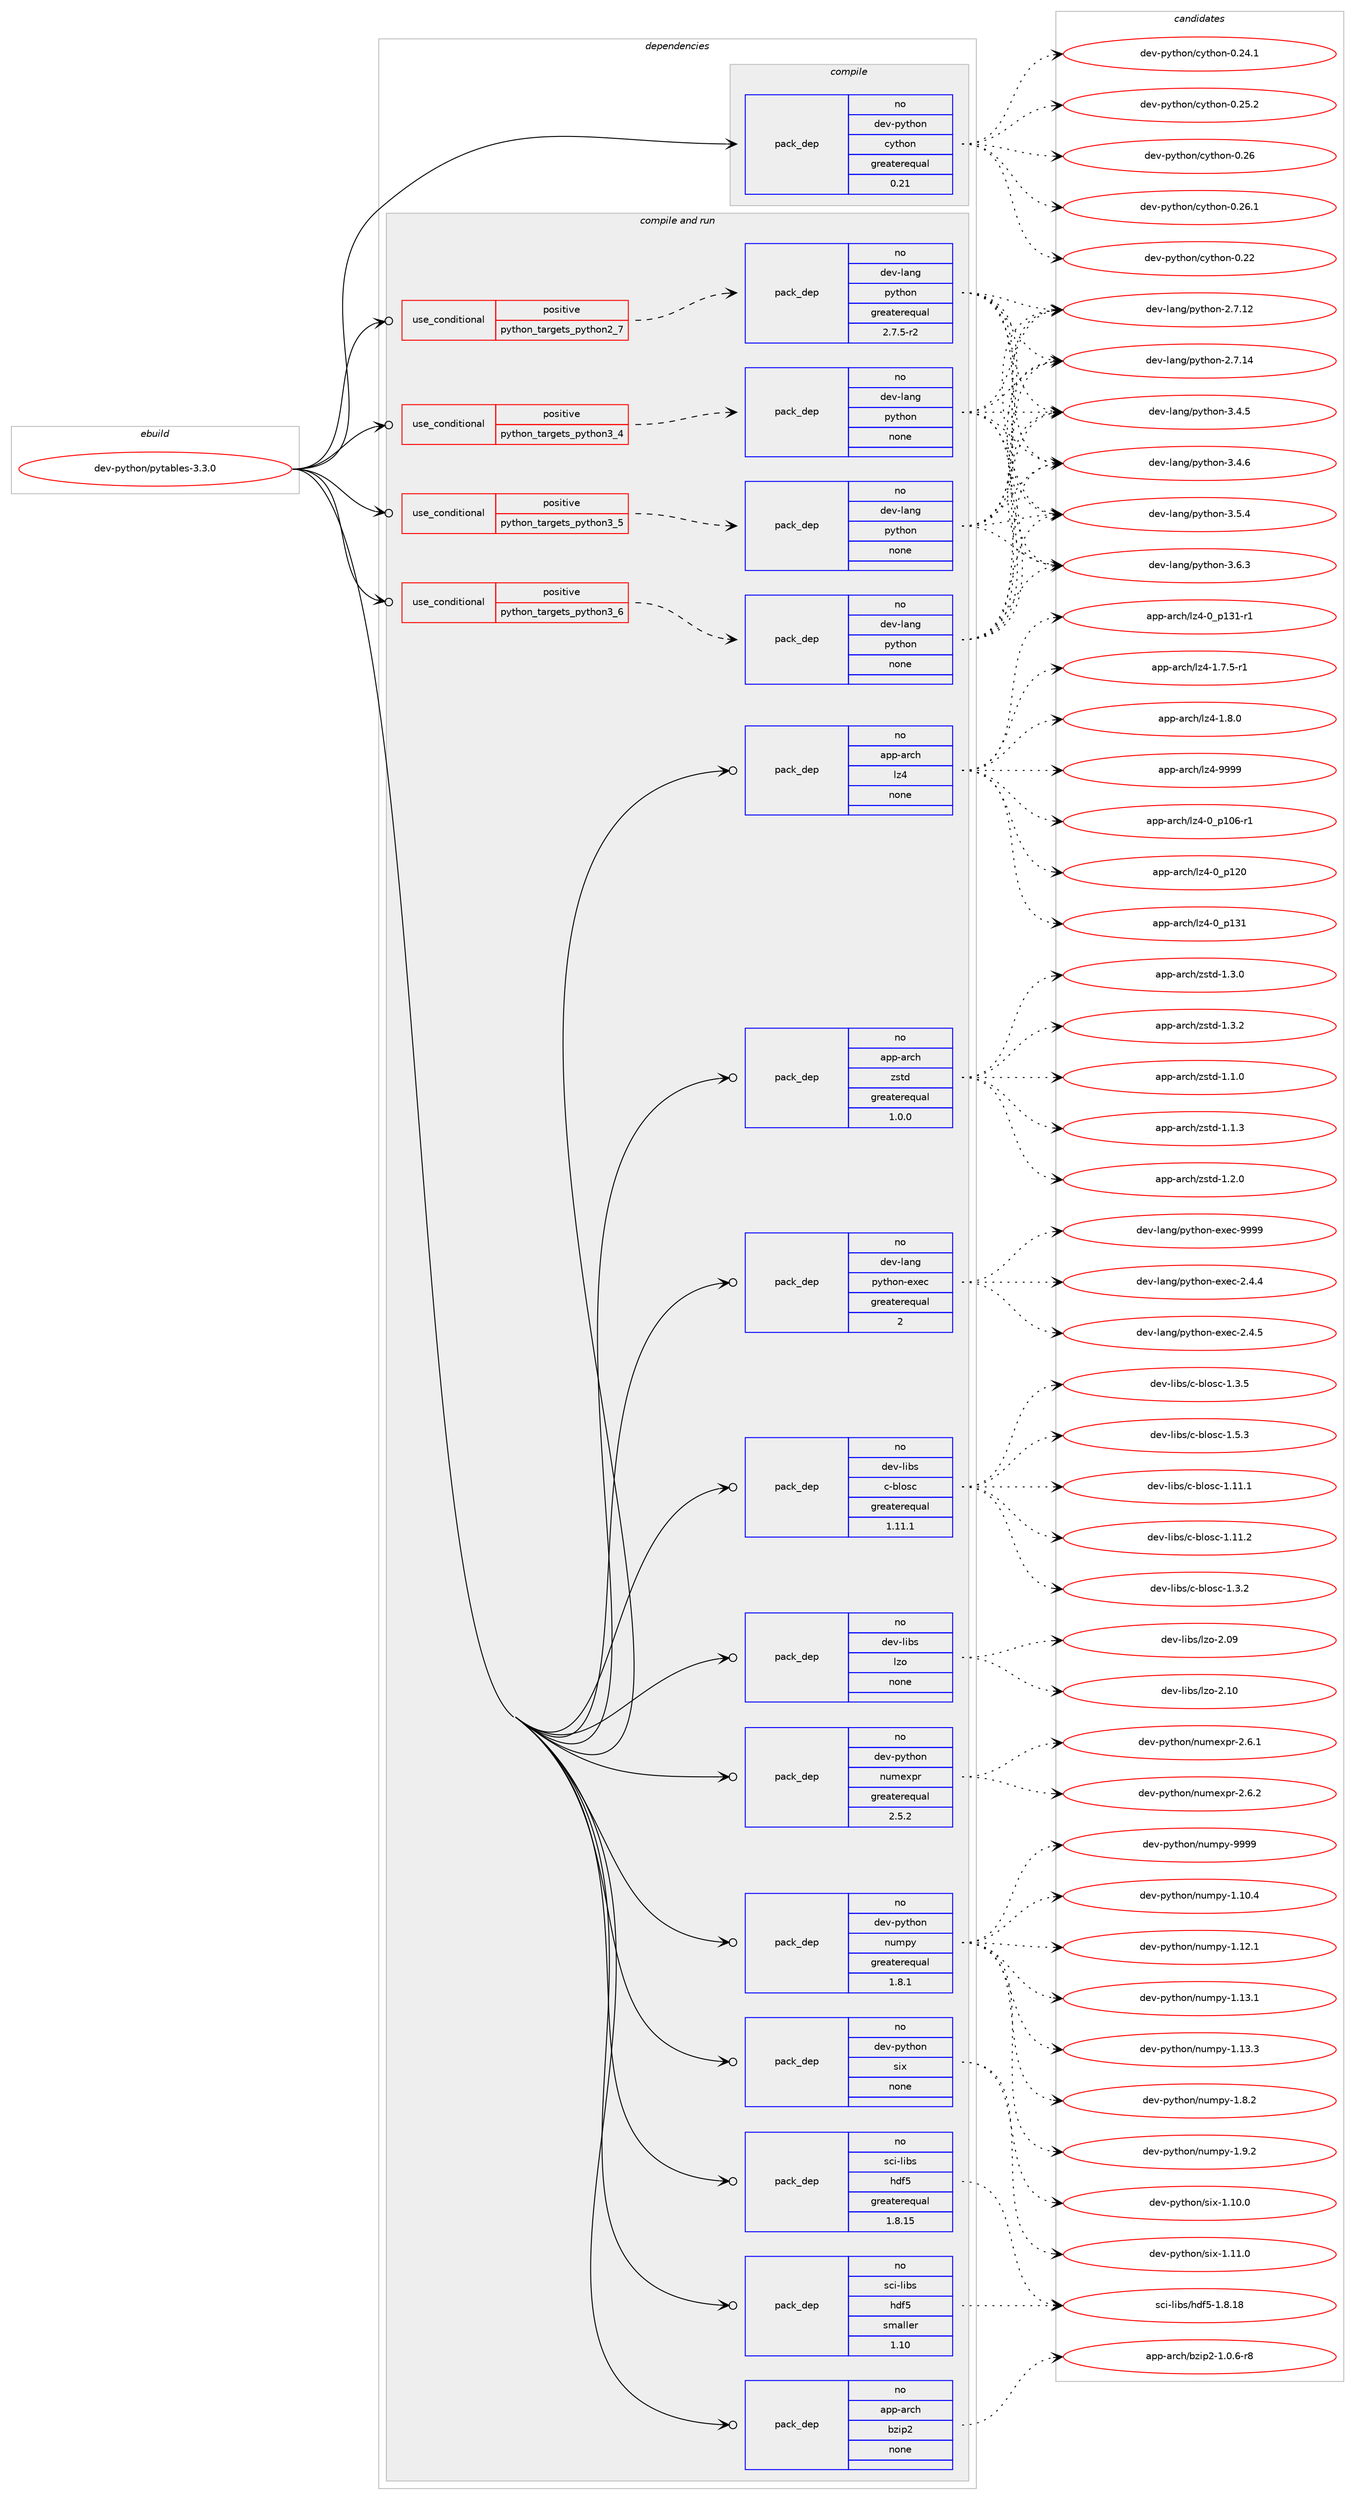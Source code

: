 digraph prolog {

# *************
# Graph options
# *************

newrank=true;
concentrate=true;
compound=true;
graph [rankdir=LR,fontname=Helvetica,fontsize=10,ranksep=1.5];#, ranksep=2.5, nodesep=0.2];
edge  [arrowhead=vee];
node  [fontname=Helvetica,fontsize=10];

# **********
# The ebuild
# **********

subgraph cluster_leftcol {
color=gray;
rank=same;
label=<<i>ebuild</i>>;
id [label="dev-python/pytables-3.3.0", color=red, width=4, href="../dev-python/pytables-3.3.0.svg"];
}

# ****************
# The dependencies
# ****************

subgraph cluster_midcol {
color=gray;
label=<<i>dependencies</i>>;
subgraph cluster_compile {
fillcolor="#eeeeee";
style=filled;
label=<<i>compile</i>>;
subgraph pack136099 {
dependency179479 [label=<<TABLE BORDER="0" CELLBORDER="1" CELLSPACING="0" CELLPADDING="4" WIDTH="220"><TR><TD ROWSPAN="6" CELLPADDING="30">pack_dep</TD></TR><TR><TD WIDTH="110">no</TD></TR><TR><TD>dev-python</TD></TR><TR><TD>cython</TD></TR><TR><TD>greaterequal</TD></TR><TR><TD>0.21</TD></TR></TABLE>>, shape=none, color=blue];
}
id:e -> dependency179479:w [weight=20,style="solid",arrowhead="vee"];
}
subgraph cluster_compileandrun {
fillcolor="#eeeeee";
style=filled;
label=<<i>compile and run</i>>;
subgraph cond39445 {
dependency179480 [label=<<TABLE BORDER="0" CELLBORDER="1" CELLSPACING="0" CELLPADDING="4"><TR><TD ROWSPAN="3" CELLPADDING="10">use_conditional</TD></TR><TR><TD>positive</TD></TR><TR><TD>python_targets_python2_7</TD></TR></TABLE>>, shape=none, color=red];
subgraph pack136100 {
dependency179481 [label=<<TABLE BORDER="0" CELLBORDER="1" CELLSPACING="0" CELLPADDING="4" WIDTH="220"><TR><TD ROWSPAN="6" CELLPADDING="30">pack_dep</TD></TR><TR><TD WIDTH="110">no</TD></TR><TR><TD>dev-lang</TD></TR><TR><TD>python</TD></TR><TR><TD>greaterequal</TD></TR><TR><TD>2.7.5-r2</TD></TR></TABLE>>, shape=none, color=blue];
}
dependency179480:e -> dependency179481:w [weight=20,style="dashed",arrowhead="vee"];
}
id:e -> dependency179480:w [weight=20,style="solid",arrowhead="odotvee"];
subgraph cond39446 {
dependency179482 [label=<<TABLE BORDER="0" CELLBORDER="1" CELLSPACING="0" CELLPADDING="4"><TR><TD ROWSPAN="3" CELLPADDING="10">use_conditional</TD></TR><TR><TD>positive</TD></TR><TR><TD>python_targets_python3_4</TD></TR></TABLE>>, shape=none, color=red];
subgraph pack136101 {
dependency179483 [label=<<TABLE BORDER="0" CELLBORDER="1" CELLSPACING="0" CELLPADDING="4" WIDTH="220"><TR><TD ROWSPAN="6" CELLPADDING="30">pack_dep</TD></TR><TR><TD WIDTH="110">no</TD></TR><TR><TD>dev-lang</TD></TR><TR><TD>python</TD></TR><TR><TD>none</TD></TR><TR><TD></TD></TR></TABLE>>, shape=none, color=blue];
}
dependency179482:e -> dependency179483:w [weight=20,style="dashed",arrowhead="vee"];
}
id:e -> dependency179482:w [weight=20,style="solid",arrowhead="odotvee"];
subgraph cond39447 {
dependency179484 [label=<<TABLE BORDER="0" CELLBORDER="1" CELLSPACING="0" CELLPADDING="4"><TR><TD ROWSPAN="3" CELLPADDING="10">use_conditional</TD></TR><TR><TD>positive</TD></TR><TR><TD>python_targets_python3_5</TD></TR></TABLE>>, shape=none, color=red];
subgraph pack136102 {
dependency179485 [label=<<TABLE BORDER="0" CELLBORDER="1" CELLSPACING="0" CELLPADDING="4" WIDTH="220"><TR><TD ROWSPAN="6" CELLPADDING="30">pack_dep</TD></TR><TR><TD WIDTH="110">no</TD></TR><TR><TD>dev-lang</TD></TR><TR><TD>python</TD></TR><TR><TD>none</TD></TR><TR><TD></TD></TR></TABLE>>, shape=none, color=blue];
}
dependency179484:e -> dependency179485:w [weight=20,style="dashed",arrowhead="vee"];
}
id:e -> dependency179484:w [weight=20,style="solid",arrowhead="odotvee"];
subgraph cond39448 {
dependency179486 [label=<<TABLE BORDER="0" CELLBORDER="1" CELLSPACING="0" CELLPADDING="4"><TR><TD ROWSPAN="3" CELLPADDING="10">use_conditional</TD></TR><TR><TD>positive</TD></TR><TR><TD>python_targets_python3_6</TD></TR></TABLE>>, shape=none, color=red];
subgraph pack136103 {
dependency179487 [label=<<TABLE BORDER="0" CELLBORDER="1" CELLSPACING="0" CELLPADDING="4" WIDTH="220"><TR><TD ROWSPAN="6" CELLPADDING="30">pack_dep</TD></TR><TR><TD WIDTH="110">no</TD></TR><TR><TD>dev-lang</TD></TR><TR><TD>python</TD></TR><TR><TD>none</TD></TR><TR><TD></TD></TR></TABLE>>, shape=none, color=blue];
}
dependency179486:e -> dependency179487:w [weight=20,style="dashed",arrowhead="vee"];
}
id:e -> dependency179486:w [weight=20,style="solid",arrowhead="odotvee"];
subgraph pack136104 {
dependency179488 [label=<<TABLE BORDER="0" CELLBORDER="1" CELLSPACING="0" CELLPADDING="4" WIDTH="220"><TR><TD ROWSPAN="6" CELLPADDING="30">pack_dep</TD></TR><TR><TD WIDTH="110">no</TD></TR><TR><TD>app-arch</TD></TR><TR><TD>bzip2</TD></TR><TR><TD>none</TD></TR><TR><TD></TD></TR></TABLE>>, shape=none, color=blue];
}
id:e -> dependency179488:w [weight=20,style="solid",arrowhead="odotvee"];
subgraph pack136105 {
dependency179489 [label=<<TABLE BORDER="0" CELLBORDER="1" CELLSPACING="0" CELLPADDING="4" WIDTH="220"><TR><TD ROWSPAN="6" CELLPADDING="30">pack_dep</TD></TR><TR><TD WIDTH="110">no</TD></TR><TR><TD>app-arch</TD></TR><TR><TD>lz4</TD></TR><TR><TD>none</TD></TR><TR><TD></TD></TR></TABLE>>, shape=none, color=blue];
}
id:e -> dependency179489:w [weight=20,style="solid",arrowhead="odotvee"];
subgraph pack136106 {
dependency179490 [label=<<TABLE BORDER="0" CELLBORDER="1" CELLSPACING="0" CELLPADDING="4" WIDTH="220"><TR><TD ROWSPAN="6" CELLPADDING="30">pack_dep</TD></TR><TR><TD WIDTH="110">no</TD></TR><TR><TD>app-arch</TD></TR><TR><TD>zstd</TD></TR><TR><TD>greaterequal</TD></TR><TR><TD>1.0.0</TD></TR></TABLE>>, shape=none, color=blue];
}
id:e -> dependency179490:w [weight=20,style="solid",arrowhead="odotvee"];
subgraph pack136107 {
dependency179491 [label=<<TABLE BORDER="0" CELLBORDER="1" CELLSPACING="0" CELLPADDING="4" WIDTH="220"><TR><TD ROWSPAN="6" CELLPADDING="30">pack_dep</TD></TR><TR><TD WIDTH="110">no</TD></TR><TR><TD>dev-lang</TD></TR><TR><TD>python-exec</TD></TR><TR><TD>greaterequal</TD></TR><TR><TD>2</TD></TR></TABLE>>, shape=none, color=blue];
}
id:e -> dependency179491:w [weight=20,style="solid",arrowhead="odotvee"];
subgraph pack136108 {
dependency179492 [label=<<TABLE BORDER="0" CELLBORDER="1" CELLSPACING="0" CELLPADDING="4" WIDTH="220"><TR><TD ROWSPAN="6" CELLPADDING="30">pack_dep</TD></TR><TR><TD WIDTH="110">no</TD></TR><TR><TD>dev-libs</TD></TR><TR><TD>c-blosc</TD></TR><TR><TD>greaterequal</TD></TR><TR><TD>1.11.1</TD></TR></TABLE>>, shape=none, color=blue];
}
id:e -> dependency179492:w [weight=20,style="solid",arrowhead="odotvee"];
subgraph pack136109 {
dependency179493 [label=<<TABLE BORDER="0" CELLBORDER="1" CELLSPACING="0" CELLPADDING="4" WIDTH="220"><TR><TD ROWSPAN="6" CELLPADDING="30">pack_dep</TD></TR><TR><TD WIDTH="110">no</TD></TR><TR><TD>dev-libs</TD></TR><TR><TD>lzo</TD></TR><TR><TD>none</TD></TR><TR><TD></TD></TR></TABLE>>, shape=none, color=blue];
}
id:e -> dependency179493:w [weight=20,style="solid",arrowhead="odotvee"];
subgraph pack136110 {
dependency179494 [label=<<TABLE BORDER="0" CELLBORDER="1" CELLSPACING="0" CELLPADDING="4" WIDTH="220"><TR><TD ROWSPAN="6" CELLPADDING="30">pack_dep</TD></TR><TR><TD WIDTH="110">no</TD></TR><TR><TD>dev-python</TD></TR><TR><TD>numexpr</TD></TR><TR><TD>greaterequal</TD></TR><TR><TD>2.5.2</TD></TR></TABLE>>, shape=none, color=blue];
}
id:e -> dependency179494:w [weight=20,style="solid",arrowhead="odotvee"];
subgraph pack136111 {
dependency179495 [label=<<TABLE BORDER="0" CELLBORDER="1" CELLSPACING="0" CELLPADDING="4" WIDTH="220"><TR><TD ROWSPAN="6" CELLPADDING="30">pack_dep</TD></TR><TR><TD WIDTH="110">no</TD></TR><TR><TD>dev-python</TD></TR><TR><TD>numpy</TD></TR><TR><TD>greaterequal</TD></TR><TR><TD>1.8.1</TD></TR></TABLE>>, shape=none, color=blue];
}
id:e -> dependency179495:w [weight=20,style="solid",arrowhead="odotvee"];
subgraph pack136112 {
dependency179496 [label=<<TABLE BORDER="0" CELLBORDER="1" CELLSPACING="0" CELLPADDING="4" WIDTH="220"><TR><TD ROWSPAN="6" CELLPADDING="30">pack_dep</TD></TR><TR><TD WIDTH="110">no</TD></TR><TR><TD>dev-python</TD></TR><TR><TD>six</TD></TR><TR><TD>none</TD></TR><TR><TD></TD></TR></TABLE>>, shape=none, color=blue];
}
id:e -> dependency179496:w [weight=20,style="solid",arrowhead="odotvee"];
subgraph pack136113 {
dependency179497 [label=<<TABLE BORDER="0" CELLBORDER="1" CELLSPACING="0" CELLPADDING="4" WIDTH="220"><TR><TD ROWSPAN="6" CELLPADDING="30">pack_dep</TD></TR><TR><TD WIDTH="110">no</TD></TR><TR><TD>sci-libs</TD></TR><TR><TD>hdf5</TD></TR><TR><TD>greaterequal</TD></TR><TR><TD>1.8.15</TD></TR></TABLE>>, shape=none, color=blue];
}
id:e -> dependency179497:w [weight=20,style="solid",arrowhead="odotvee"];
subgraph pack136114 {
dependency179498 [label=<<TABLE BORDER="0" CELLBORDER="1" CELLSPACING="0" CELLPADDING="4" WIDTH="220"><TR><TD ROWSPAN="6" CELLPADDING="30">pack_dep</TD></TR><TR><TD WIDTH="110">no</TD></TR><TR><TD>sci-libs</TD></TR><TR><TD>hdf5</TD></TR><TR><TD>smaller</TD></TR><TR><TD>1.10</TD></TR></TABLE>>, shape=none, color=blue];
}
id:e -> dependency179498:w [weight=20,style="solid",arrowhead="odotvee"];
}
subgraph cluster_run {
fillcolor="#eeeeee";
style=filled;
label=<<i>run</i>>;
}
}

# **************
# The candidates
# **************

subgraph cluster_choices {
rank=same;
color=gray;
label=<<i>candidates</i>>;

subgraph choice136099 {
color=black;
nodesep=1;
choice1001011184511212111610411111047991211161041111104548465050 [label="dev-python/cython-0.22", color=red, width=4,href="../dev-python/cython-0.22.svg"];
choice10010111845112121116104111110479912111610411111045484650524649 [label="dev-python/cython-0.24.1", color=red, width=4,href="../dev-python/cython-0.24.1.svg"];
choice10010111845112121116104111110479912111610411111045484650534650 [label="dev-python/cython-0.25.2", color=red, width=4,href="../dev-python/cython-0.25.2.svg"];
choice1001011184511212111610411111047991211161041111104548465054 [label="dev-python/cython-0.26", color=red, width=4,href="../dev-python/cython-0.26.svg"];
choice10010111845112121116104111110479912111610411111045484650544649 [label="dev-python/cython-0.26.1", color=red, width=4,href="../dev-python/cython-0.26.1.svg"];
dependency179479:e -> choice1001011184511212111610411111047991211161041111104548465050:w [style=dotted,weight="100"];
dependency179479:e -> choice10010111845112121116104111110479912111610411111045484650524649:w [style=dotted,weight="100"];
dependency179479:e -> choice10010111845112121116104111110479912111610411111045484650534650:w [style=dotted,weight="100"];
dependency179479:e -> choice1001011184511212111610411111047991211161041111104548465054:w [style=dotted,weight="100"];
dependency179479:e -> choice10010111845112121116104111110479912111610411111045484650544649:w [style=dotted,weight="100"];
}
subgraph choice136100 {
color=black;
nodesep=1;
choice10010111845108971101034711212111610411111045504655464950 [label="dev-lang/python-2.7.12", color=red, width=4,href="../dev-lang/python-2.7.12.svg"];
choice10010111845108971101034711212111610411111045504655464952 [label="dev-lang/python-2.7.14", color=red, width=4,href="../dev-lang/python-2.7.14.svg"];
choice100101118451089711010347112121116104111110455146524653 [label="dev-lang/python-3.4.5", color=red, width=4,href="../dev-lang/python-3.4.5.svg"];
choice100101118451089711010347112121116104111110455146524654 [label="dev-lang/python-3.4.6", color=red, width=4,href="../dev-lang/python-3.4.6.svg"];
choice100101118451089711010347112121116104111110455146534652 [label="dev-lang/python-3.5.4", color=red, width=4,href="../dev-lang/python-3.5.4.svg"];
choice100101118451089711010347112121116104111110455146544651 [label="dev-lang/python-3.6.3", color=red, width=4,href="../dev-lang/python-3.6.3.svg"];
dependency179481:e -> choice10010111845108971101034711212111610411111045504655464950:w [style=dotted,weight="100"];
dependency179481:e -> choice10010111845108971101034711212111610411111045504655464952:w [style=dotted,weight="100"];
dependency179481:e -> choice100101118451089711010347112121116104111110455146524653:w [style=dotted,weight="100"];
dependency179481:e -> choice100101118451089711010347112121116104111110455146524654:w [style=dotted,weight="100"];
dependency179481:e -> choice100101118451089711010347112121116104111110455146534652:w [style=dotted,weight="100"];
dependency179481:e -> choice100101118451089711010347112121116104111110455146544651:w [style=dotted,weight="100"];
}
subgraph choice136101 {
color=black;
nodesep=1;
choice10010111845108971101034711212111610411111045504655464950 [label="dev-lang/python-2.7.12", color=red, width=4,href="../dev-lang/python-2.7.12.svg"];
choice10010111845108971101034711212111610411111045504655464952 [label="dev-lang/python-2.7.14", color=red, width=4,href="../dev-lang/python-2.7.14.svg"];
choice100101118451089711010347112121116104111110455146524653 [label="dev-lang/python-3.4.5", color=red, width=4,href="../dev-lang/python-3.4.5.svg"];
choice100101118451089711010347112121116104111110455146524654 [label="dev-lang/python-3.4.6", color=red, width=4,href="../dev-lang/python-3.4.6.svg"];
choice100101118451089711010347112121116104111110455146534652 [label="dev-lang/python-3.5.4", color=red, width=4,href="../dev-lang/python-3.5.4.svg"];
choice100101118451089711010347112121116104111110455146544651 [label="dev-lang/python-3.6.3", color=red, width=4,href="../dev-lang/python-3.6.3.svg"];
dependency179483:e -> choice10010111845108971101034711212111610411111045504655464950:w [style=dotted,weight="100"];
dependency179483:e -> choice10010111845108971101034711212111610411111045504655464952:w [style=dotted,weight="100"];
dependency179483:e -> choice100101118451089711010347112121116104111110455146524653:w [style=dotted,weight="100"];
dependency179483:e -> choice100101118451089711010347112121116104111110455146524654:w [style=dotted,weight="100"];
dependency179483:e -> choice100101118451089711010347112121116104111110455146534652:w [style=dotted,weight="100"];
dependency179483:e -> choice100101118451089711010347112121116104111110455146544651:w [style=dotted,weight="100"];
}
subgraph choice136102 {
color=black;
nodesep=1;
choice10010111845108971101034711212111610411111045504655464950 [label="dev-lang/python-2.7.12", color=red, width=4,href="../dev-lang/python-2.7.12.svg"];
choice10010111845108971101034711212111610411111045504655464952 [label="dev-lang/python-2.7.14", color=red, width=4,href="../dev-lang/python-2.7.14.svg"];
choice100101118451089711010347112121116104111110455146524653 [label="dev-lang/python-3.4.5", color=red, width=4,href="../dev-lang/python-3.4.5.svg"];
choice100101118451089711010347112121116104111110455146524654 [label="dev-lang/python-3.4.6", color=red, width=4,href="../dev-lang/python-3.4.6.svg"];
choice100101118451089711010347112121116104111110455146534652 [label="dev-lang/python-3.5.4", color=red, width=4,href="../dev-lang/python-3.5.4.svg"];
choice100101118451089711010347112121116104111110455146544651 [label="dev-lang/python-3.6.3", color=red, width=4,href="../dev-lang/python-3.6.3.svg"];
dependency179485:e -> choice10010111845108971101034711212111610411111045504655464950:w [style=dotted,weight="100"];
dependency179485:e -> choice10010111845108971101034711212111610411111045504655464952:w [style=dotted,weight="100"];
dependency179485:e -> choice100101118451089711010347112121116104111110455146524653:w [style=dotted,weight="100"];
dependency179485:e -> choice100101118451089711010347112121116104111110455146524654:w [style=dotted,weight="100"];
dependency179485:e -> choice100101118451089711010347112121116104111110455146534652:w [style=dotted,weight="100"];
dependency179485:e -> choice100101118451089711010347112121116104111110455146544651:w [style=dotted,weight="100"];
}
subgraph choice136103 {
color=black;
nodesep=1;
choice10010111845108971101034711212111610411111045504655464950 [label="dev-lang/python-2.7.12", color=red, width=4,href="../dev-lang/python-2.7.12.svg"];
choice10010111845108971101034711212111610411111045504655464952 [label="dev-lang/python-2.7.14", color=red, width=4,href="../dev-lang/python-2.7.14.svg"];
choice100101118451089711010347112121116104111110455146524653 [label="dev-lang/python-3.4.5", color=red, width=4,href="../dev-lang/python-3.4.5.svg"];
choice100101118451089711010347112121116104111110455146524654 [label="dev-lang/python-3.4.6", color=red, width=4,href="../dev-lang/python-3.4.6.svg"];
choice100101118451089711010347112121116104111110455146534652 [label="dev-lang/python-3.5.4", color=red, width=4,href="../dev-lang/python-3.5.4.svg"];
choice100101118451089711010347112121116104111110455146544651 [label="dev-lang/python-3.6.3", color=red, width=4,href="../dev-lang/python-3.6.3.svg"];
dependency179487:e -> choice10010111845108971101034711212111610411111045504655464950:w [style=dotted,weight="100"];
dependency179487:e -> choice10010111845108971101034711212111610411111045504655464952:w [style=dotted,weight="100"];
dependency179487:e -> choice100101118451089711010347112121116104111110455146524653:w [style=dotted,weight="100"];
dependency179487:e -> choice100101118451089711010347112121116104111110455146524654:w [style=dotted,weight="100"];
dependency179487:e -> choice100101118451089711010347112121116104111110455146534652:w [style=dotted,weight="100"];
dependency179487:e -> choice100101118451089711010347112121116104111110455146544651:w [style=dotted,weight="100"];
}
subgraph choice136104 {
color=black;
nodesep=1;
choice971121124597114991044798122105112504549464846544511456 [label="app-arch/bzip2-1.0.6-r8", color=red, width=4,href="../app-arch/bzip2-1.0.6-r8.svg"];
dependency179488:e -> choice971121124597114991044798122105112504549464846544511456:w [style=dotted,weight="100"];
}
subgraph choice136105 {
color=black;
nodesep=1;
choice9711211245971149910447108122524548951124948544511449 [label="app-arch/lz4-0_p106-r1", color=red, width=4,href="../app-arch/lz4-0_p106-r1.svg"];
choice971121124597114991044710812252454895112495048 [label="app-arch/lz4-0_p120", color=red, width=4,href="../app-arch/lz4-0_p120.svg"];
choice971121124597114991044710812252454895112495149 [label="app-arch/lz4-0_p131", color=red, width=4,href="../app-arch/lz4-0_p131.svg"];
choice9711211245971149910447108122524548951124951494511449 [label="app-arch/lz4-0_p131-r1", color=red, width=4,href="../app-arch/lz4-0_p131-r1.svg"];
choice9711211245971149910447108122524549465546534511449 [label="app-arch/lz4-1.7.5-r1", color=red, width=4,href="../app-arch/lz4-1.7.5-r1.svg"];
choice971121124597114991044710812252454946564648 [label="app-arch/lz4-1.8.0", color=red, width=4,href="../app-arch/lz4-1.8.0.svg"];
choice9711211245971149910447108122524557575757 [label="app-arch/lz4-9999", color=red, width=4,href="../app-arch/lz4-9999.svg"];
dependency179489:e -> choice9711211245971149910447108122524548951124948544511449:w [style=dotted,weight="100"];
dependency179489:e -> choice971121124597114991044710812252454895112495048:w [style=dotted,weight="100"];
dependency179489:e -> choice971121124597114991044710812252454895112495149:w [style=dotted,weight="100"];
dependency179489:e -> choice9711211245971149910447108122524548951124951494511449:w [style=dotted,weight="100"];
dependency179489:e -> choice9711211245971149910447108122524549465546534511449:w [style=dotted,weight="100"];
dependency179489:e -> choice971121124597114991044710812252454946564648:w [style=dotted,weight="100"];
dependency179489:e -> choice9711211245971149910447108122524557575757:w [style=dotted,weight="100"];
}
subgraph choice136106 {
color=black;
nodesep=1;
choice9711211245971149910447122115116100454946494648 [label="app-arch/zstd-1.1.0", color=red, width=4,href="../app-arch/zstd-1.1.0.svg"];
choice9711211245971149910447122115116100454946494651 [label="app-arch/zstd-1.1.3", color=red, width=4,href="../app-arch/zstd-1.1.3.svg"];
choice9711211245971149910447122115116100454946504648 [label="app-arch/zstd-1.2.0", color=red, width=4,href="../app-arch/zstd-1.2.0.svg"];
choice9711211245971149910447122115116100454946514648 [label="app-arch/zstd-1.3.0", color=red, width=4,href="../app-arch/zstd-1.3.0.svg"];
choice9711211245971149910447122115116100454946514650 [label="app-arch/zstd-1.3.2", color=red, width=4,href="../app-arch/zstd-1.3.2.svg"];
dependency179490:e -> choice9711211245971149910447122115116100454946494648:w [style=dotted,weight="100"];
dependency179490:e -> choice9711211245971149910447122115116100454946494651:w [style=dotted,weight="100"];
dependency179490:e -> choice9711211245971149910447122115116100454946504648:w [style=dotted,weight="100"];
dependency179490:e -> choice9711211245971149910447122115116100454946514648:w [style=dotted,weight="100"];
dependency179490:e -> choice9711211245971149910447122115116100454946514650:w [style=dotted,weight="100"];
}
subgraph choice136107 {
color=black;
nodesep=1;
choice1001011184510897110103471121211161041111104510112010199455046524652 [label="dev-lang/python-exec-2.4.4", color=red, width=4,href="../dev-lang/python-exec-2.4.4.svg"];
choice1001011184510897110103471121211161041111104510112010199455046524653 [label="dev-lang/python-exec-2.4.5", color=red, width=4,href="../dev-lang/python-exec-2.4.5.svg"];
choice10010111845108971101034711212111610411111045101120101994557575757 [label="dev-lang/python-exec-9999", color=red, width=4,href="../dev-lang/python-exec-9999.svg"];
dependency179491:e -> choice1001011184510897110103471121211161041111104510112010199455046524652:w [style=dotted,weight="100"];
dependency179491:e -> choice1001011184510897110103471121211161041111104510112010199455046524653:w [style=dotted,weight="100"];
dependency179491:e -> choice10010111845108971101034711212111610411111045101120101994557575757:w [style=dotted,weight="100"];
}
subgraph choice136108 {
color=black;
nodesep=1;
choice1001011184510810598115479945981081111159945494649494649 [label="dev-libs/c-blosc-1.11.1", color=red, width=4,href="../dev-libs/c-blosc-1.11.1.svg"];
choice1001011184510810598115479945981081111159945494649494650 [label="dev-libs/c-blosc-1.11.2", color=red, width=4,href="../dev-libs/c-blosc-1.11.2.svg"];
choice10010111845108105981154799459810811111599454946514650 [label="dev-libs/c-blosc-1.3.2", color=red, width=4,href="../dev-libs/c-blosc-1.3.2.svg"];
choice10010111845108105981154799459810811111599454946514653 [label="dev-libs/c-blosc-1.3.5", color=red, width=4,href="../dev-libs/c-blosc-1.3.5.svg"];
choice10010111845108105981154799459810811111599454946534651 [label="dev-libs/c-blosc-1.5.3", color=red, width=4,href="../dev-libs/c-blosc-1.5.3.svg"];
dependency179492:e -> choice1001011184510810598115479945981081111159945494649494649:w [style=dotted,weight="100"];
dependency179492:e -> choice1001011184510810598115479945981081111159945494649494650:w [style=dotted,weight="100"];
dependency179492:e -> choice10010111845108105981154799459810811111599454946514650:w [style=dotted,weight="100"];
dependency179492:e -> choice10010111845108105981154799459810811111599454946514653:w [style=dotted,weight="100"];
dependency179492:e -> choice10010111845108105981154799459810811111599454946534651:w [style=dotted,weight="100"];
}
subgraph choice136109 {
color=black;
nodesep=1;
choice1001011184510810598115471081221114550464857 [label="dev-libs/lzo-2.09", color=red, width=4,href="../dev-libs/lzo-2.09.svg"];
choice1001011184510810598115471081221114550464948 [label="dev-libs/lzo-2.10", color=red, width=4,href="../dev-libs/lzo-2.10.svg"];
dependency179493:e -> choice1001011184510810598115471081221114550464857:w [style=dotted,weight="100"];
dependency179493:e -> choice1001011184510810598115471081221114550464948:w [style=dotted,weight="100"];
}
subgraph choice136110 {
color=black;
nodesep=1;
choice1001011184511212111610411111047110117109101120112114455046544649 [label="dev-python/numexpr-2.6.1", color=red, width=4,href="../dev-python/numexpr-2.6.1.svg"];
choice1001011184511212111610411111047110117109101120112114455046544650 [label="dev-python/numexpr-2.6.2", color=red, width=4,href="../dev-python/numexpr-2.6.2.svg"];
dependency179494:e -> choice1001011184511212111610411111047110117109101120112114455046544649:w [style=dotted,weight="100"];
dependency179494:e -> choice1001011184511212111610411111047110117109101120112114455046544650:w [style=dotted,weight="100"];
}
subgraph choice136111 {
color=black;
nodesep=1;
choice100101118451121211161041111104711011710911212145494649484652 [label="dev-python/numpy-1.10.4", color=red, width=4,href="../dev-python/numpy-1.10.4.svg"];
choice100101118451121211161041111104711011710911212145494649504649 [label="dev-python/numpy-1.12.1", color=red, width=4,href="../dev-python/numpy-1.12.1.svg"];
choice100101118451121211161041111104711011710911212145494649514649 [label="dev-python/numpy-1.13.1", color=red, width=4,href="../dev-python/numpy-1.13.1.svg"];
choice100101118451121211161041111104711011710911212145494649514651 [label="dev-python/numpy-1.13.3", color=red, width=4,href="../dev-python/numpy-1.13.3.svg"];
choice1001011184511212111610411111047110117109112121454946564650 [label="dev-python/numpy-1.8.2", color=red, width=4,href="../dev-python/numpy-1.8.2.svg"];
choice1001011184511212111610411111047110117109112121454946574650 [label="dev-python/numpy-1.9.2", color=red, width=4,href="../dev-python/numpy-1.9.2.svg"];
choice10010111845112121116104111110471101171091121214557575757 [label="dev-python/numpy-9999", color=red, width=4,href="../dev-python/numpy-9999.svg"];
dependency179495:e -> choice100101118451121211161041111104711011710911212145494649484652:w [style=dotted,weight="100"];
dependency179495:e -> choice100101118451121211161041111104711011710911212145494649504649:w [style=dotted,weight="100"];
dependency179495:e -> choice100101118451121211161041111104711011710911212145494649514649:w [style=dotted,weight="100"];
dependency179495:e -> choice100101118451121211161041111104711011710911212145494649514651:w [style=dotted,weight="100"];
dependency179495:e -> choice1001011184511212111610411111047110117109112121454946564650:w [style=dotted,weight="100"];
dependency179495:e -> choice1001011184511212111610411111047110117109112121454946574650:w [style=dotted,weight="100"];
dependency179495:e -> choice10010111845112121116104111110471101171091121214557575757:w [style=dotted,weight="100"];
}
subgraph choice136112 {
color=black;
nodesep=1;
choice100101118451121211161041111104711510512045494649484648 [label="dev-python/six-1.10.0", color=red, width=4,href="../dev-python/six-1.10.0.svg"];
choice100101118451121211161041111104711510512045494649494648 [label="dev-python/six-1.11.0", color=red, width=4,href="../dev-python/six-1.11.0.svg"];
dependency179496:e -> choice100101118451121211161041111104711510512045494649484648:w [style=dotted,weight="100"];
dependency179496:e -> choice100101118451121211161041111104711510512045494649494648:w [style=dotted,weight="100"];
}
subgraph choice136113 {
color=black;
nodesep=1;
choice115991054510810598115471041001025345494656464956 [label="sci-libs/hdf5-1.8.18", color=red, width=4,href="../sci-libs/hdf5-1.8.18.svg"];
dependency179497:e -> choice115991054510810598115471041001025345494656464956:w [style=dotted,weight="100"];
}
subgraph choice136114 {
color=black;
nodesep=1;
choice115991054510810598115471041001025345494656464956 [label="sci-libs/hdf5-1.8.18", color=red, width=4,href="../sci-libs/hdf5-1.8.18.svg"];
dependency179498:e -> choice115991054510810598115471041001025345494656464956:w [style=dotted,weight="100"];
}
}

}
